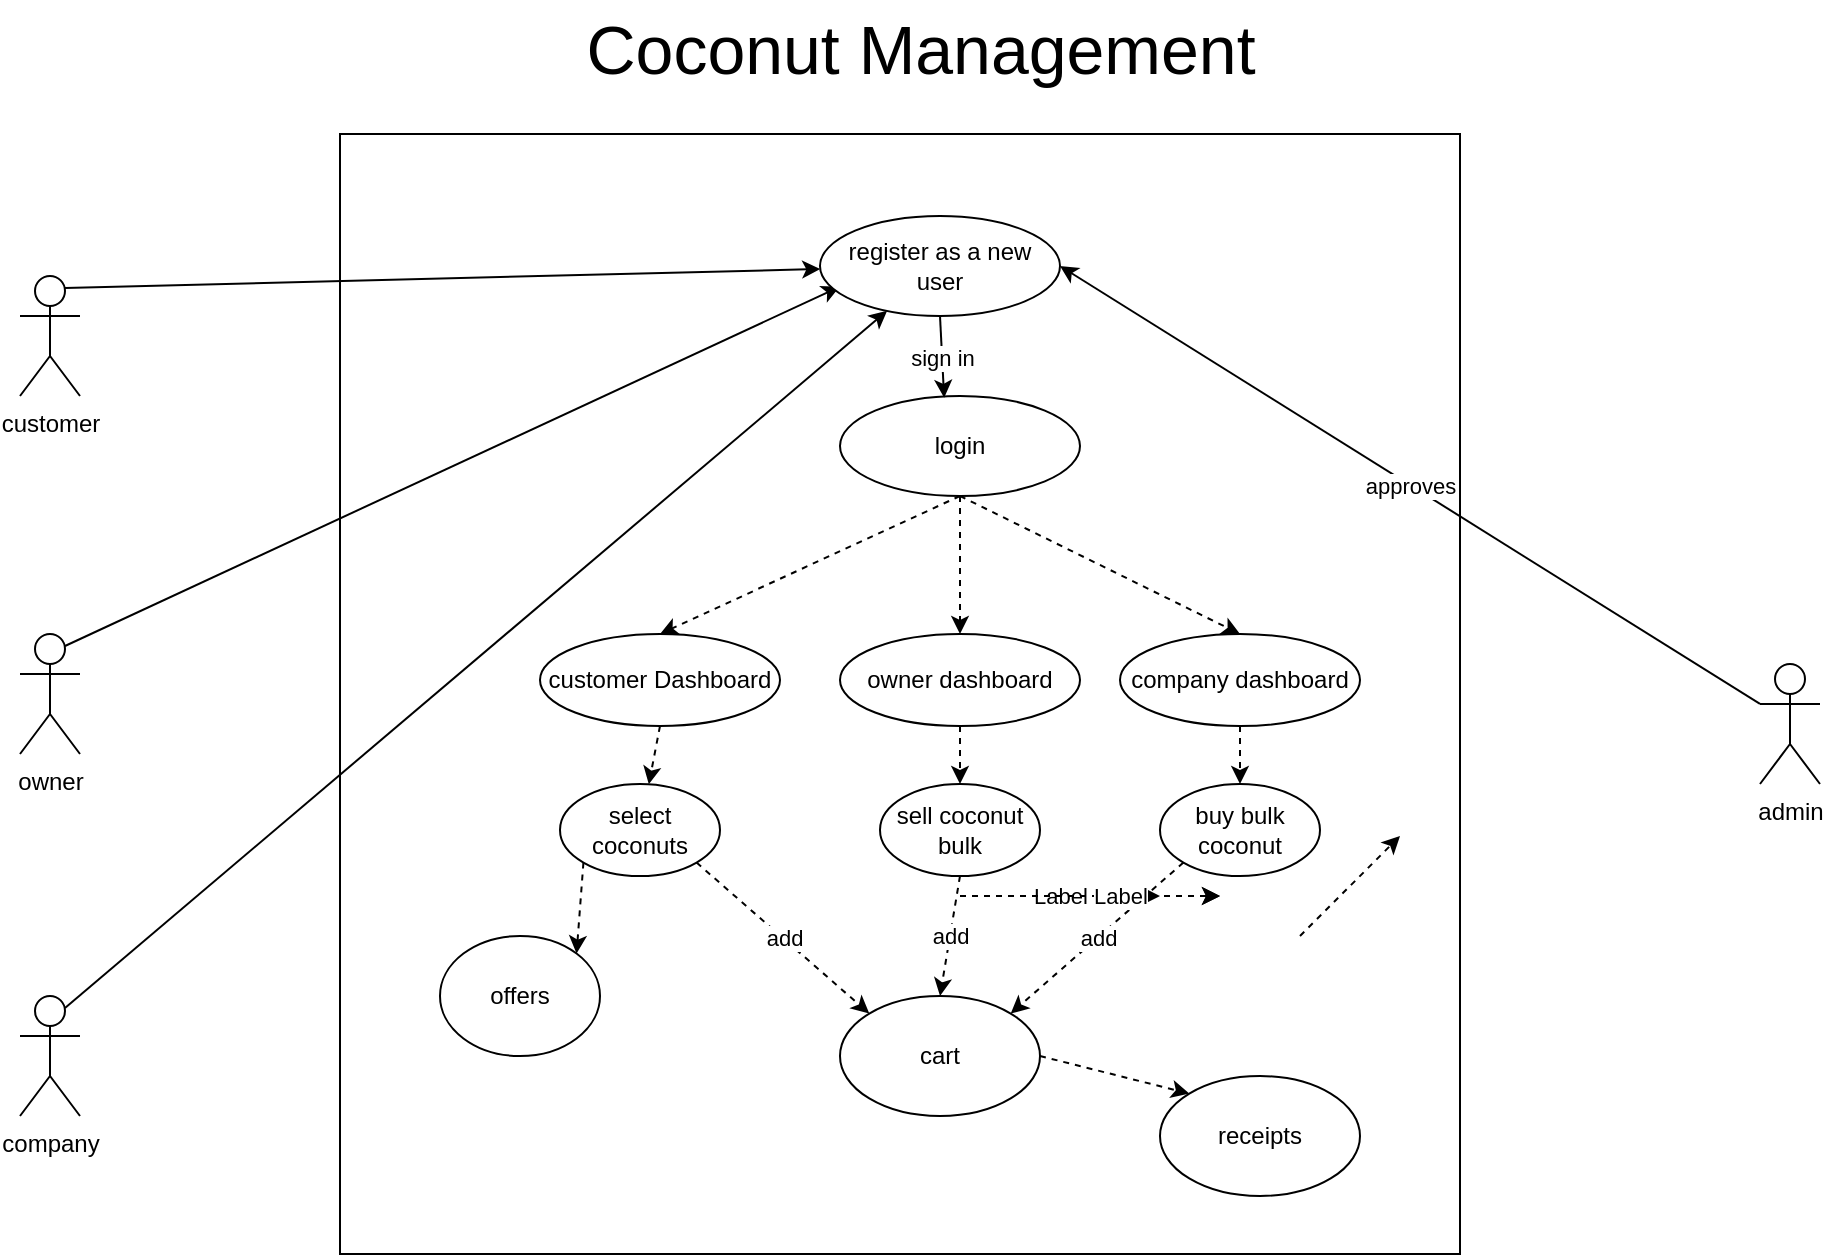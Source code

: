 <mxfile>
    <diagram id="kOEE44HT_huYnEV8wt-9" name="Page-1">
        <mxGraphModel dx="2176" dy="1310" grid="1" gridSize="10" guides="1" tooltips="1" connect="1" arrows="1" fold="1" page="1" pageScale="1" pageWidth="1169" pageHeight="827" math="0" shadow="0">
            <root>
                <mxCell id="0"/>
                <mxCell id="1" parent="0"/>
                <mxCell id="2" value="" style="whiteSpace=wrap;html=1;aspect=fixed;" vertex="1" parent="1">
                    <mxGeometry x="310" y="149" width="560" height="560" as="geometry"/>
                </mxCell>
                <mxCell id="5" value="admin" style="shape=umlActor;verticalLabelPosition=bottom;verticalAlign=top;html=1;outlineConnect=0;" vertex="1" parent="1">
                    <mxGeometry x="1020" y="414" width="30" height="60" as="geometry"/>
                </mxCell>
                <mxCell id="25" style="edgeStyle=none;html=1;exitX=0.75;exitY=0.1;exitDx=0;exitDy=0;exitPerimeter=0;" edge="1" parent="1" source="7" target="21">
                    <mxGeometry relative="1" as="geometry"/>
                </mxCell>
                <mxCell id="7" value="company" style="shape=umlActor;verticalLabelPosition=bottom;verticalAlign=top;html=1;outlineConnect=0;" vertex="1" parent="1">
                    <mxGeometry x="150" y="580" width="30" height="60" as="geometry"/>
                </mxCell>
                <mxCell id="24" style="edgeStyle=none;html=1;exitX=0.75;exitY=0.1;exitDx=0;exitDy=0;exitPerimeter=0;entryX=0.082;entryY=0.707;entryDx=0;entryDy=0;entryPerimeter=0;" edge="1" parent="1" source="8" target="21">
                    <mxGeometry relative="1" as="geometry">
                        <mxPoint x="380" y="230" as="targetPoint"/>
                    </mxGeometry>
                </mxCell>
                <mxCell id="8" value="owner" style="shape=umlActor;verticalLabelPosition=bottom;verticalAlign=top;html=1;outlineConnect=0;" vertex="1" parent="1">
                    <mxGeometry x="150" y="399" width="30" height="60" as="geometry"/>
                </mxCell>
                <mxCell id="23" style="edgeStyle=none;html=1;exitX=0.75;exitY=0.1;exitDx=0;exitDy=0;exitPerimeter=0;" edge="1" parent="1" source="9" target="21">
                    <mxGeometry relative="1" as="geometry"/>
                </mxCell>
                <mxCell id="9" value="customer" style="shape=umlActor;verticalLabelPosition=bottom;verticalAlign=top;html=1;outlineConnect=0;" vertex="1" parent="1">
                    <mxGeometry x="150" y="220" width="30" height="60" as="geometry"/>
                </mxCell>
                <mxCell id="21" value="register as a new user" style="ellipse;whiteSpace=wrap;html=1;" vertex="1" parent="1">
                    <mxGeometry x="550" y="190" width="120" height="50" as="geometry"/>
                </mxCell>
                <mxCell id="30" style="edgeStyle=none;html=1;exitX=0.5;exitY=1;exitDx=0;exitDy=0;entryX=0.5;entryY=0;entryDx=0;entryDy=0;dashed=1;" edge="1" parent="1" source="26" target="29">
                    <mxGeometry relative="1" as="geometry"/>
                </mxCell>
                <mxCell id="32" style="edgeStyle=none;html=1;exitX=0.5;exitY=1;exitDx=0;exitDy=0;entryX=0.5;entryY=0;entryDx=0;entryDy=0;dashed=1;" edge="1" parent="1" source="26" target="31">
                    <mxGeometry relative="1" as="geometry"/>
                </mxCell>
                <mxCell id="34" style="edgeStyle=none;html=1;exitX=0.5;exitY=1;exitDx=0;exitDy=0;entryX=0.5;entryY=0;entryDx=0;entryDy=0;dashed=1;" edge="1" parent="1" source="26" target="33">
                    <mxGeometry relative="1" as="geometry"/>
                </mxCell>
                <mxCell id="26" value="login" style="ellipse;whiteSpace=wrap;html=1;" vertex="1" parent="1">
                    <mxGeometry x="560" y="280" width="120" height="50" as="geometry"/>
                </mxCell>
                <mxCell id="27" value="" style="endArrow=classic;html=1;exitX=0.5;exitY=1;exitDx=0;exitDy=0;entryX=0.434;entryY=0.018;entryDx=0;entryDy=0;entryPerimeter=0;" edge="1" parent="1" source="21" target="26">
                    <mxGeometry relative="1" as="geometry">
                        <mxPoint x="510" y="280" as="sourcePoint"/>
                        <mxPoint x="610" y="280" as="targetPoint"/>
                    </mxGeometry>
                </mxCell>
                <mxCell id="28" value="sign in" style="edgeLabel;resizable=0;html=1;align=center;verticalAlign=middle;" connectable="0" vertex="1" parent="27">
                    <mxGeometry relative="1" as="geometry"/>
                </mxCell>
                <mxCell id="36" style="edgeStyle=none;html=1;exitX=0.5;exitY=1;exitDx=0;exitDy=0;dashed=1;" edge="1" parent="1" source="29" target="35">
                    <mxGeometry relative="1" as="geometry"/>
                </mxCell>
                <mxCell id="29" value="customer Dashboard" style="ellipse;whiteSpace=wrap;html=1;" vertex="1" parent="1">
                    <mxGeometry x="410" y="399" width="120" height="46" as="geometry"/>
                </mxCell>
                <mxCell id="42" style="edgeStyle=none;html=1;exitX=0.5;exitY=1;exitDx=0;exitDy=0;entryX=0.5;entryY=0;entryDx=0;entryDy=0;dashed=1;" edge="1" parent="1" source="31" target="41">
                    <mxGeometry relative="1" as="geometry"/>
                </mxCell>
                <mxCell id="31" value="owner dashboard" style="ellipse;whiteSpace=wrap;html=1;" vertex="1" parent="1">
                    <mxGeometry x="560" y="399" width="120" height="46" as="geometry"/>
                </mxCell>
                <mxCell id="44" style="edgeStyle=none;html=1;exitX=0.5;exitY=1;exitDx=0;exitDy=0;dashed=1;" edge="1" parent="1" source="33" target="43">
                    <mxGeometry relative="1" as="geometry"/>
                </mxCell>
                <mxCell id="33" value="company dashboard" style="ellipse;whiteSpace=wrap;html=1;" vertex="1" parent="1">
                    <mxGeometry x="700" y="399" width="120" height="46" as="geometry"/>
                </mxCell>
                <mxCell id="54" style="edgeStyle=none;html=1;exitX=0;exitY=1;exitDx=0;exitDy=0;entryX=1;entryY=0;entryDx=0;entryDy=0;dashed=1;" edge="1" parent="1" source="35" target="53">
                    <mxGeometry relative="1" as="geometry"/>
                </mxCell>
                <mxCell id="35" value="select coconuts" style="ellipse;whiteSpace=wrap;html=1;" vertex="1" parent="1">
                    <mxGeometry x="420" y="474" width="80" height="46" as="geometry"/>
                </mxCell>
                <mxCell id="63" style="edgeStyle=none;html=1;exitX=1;exitY=0.5;exitDx=0;exitDy=0;entryX=0;entryY=0;entryDx=0;entryDy=0;dashed=1;" edge="1" parent="1" source="38" target="55">
                    <mxGeometry relative="1" as="geometry"/>
                </mxCell>
                <mxCell id="38" value="cart" style="ellipse;whiteSpace=wrap;html=1;" vertex="1" parent="1">
                    <mxGeometry x="560" y="580" width="100" height="60" as="geometry"/>
                </mxCell>
                <mxCell id="39" value="" style="endArrow=classic;html=1;dashed=1;exitX=1;exitY=1;exitDx=0;exitDy=0;entryX=0;entryY=0;entryDx=0;entryDy=0;" edge="1" parent="1" source="35" target="38">
                    <mxGeometry relative="1" as="geometry">
                        <mxPoint x="450" y="570" as="sourcePoint"/>
                        <mxPoint x="550" y="570" as="targetPoint"/>
                    </mxGeometry>
                </mxCell>
                <mxCell id="40" value="add" style="edgeLabel;resizable=0;html=1;align=center;verticalAlign=middle;" connectable="0" vertex="1" parent="39">
                    <mxGeometry relative="1" as="geometry"/>
                </mxCell>
                <mxCell id="41" value="sell coconut bulk" style="ellipse;whiteSpace=wrap;html=1;" vertex="1" parent="1">
                    <mxGeometry x="580" y="474" width="80" height="46" as="geometry"/>
                </mxCell>
                <mxCell id="43" value="buy bulk coconut" style="ellipse;whiteSpace=wrap;html=1;" vertex="1" parent="1">
                    <mxGeometry x="720" y="474" width="80" height="46" as="geometry"/>
                </mxCell>
                <mxCell id="49" value="" style="endArrow=classic;html=1;dashed=1;exitX=0.5;exitY=1;exitDx=0;exitDy=0;entryX=0.5;entryY=0;entryDx=0;entryDy=0;" edge="1" parent="1" source="41" target="38">
                    <mxGeometry relative="1" as="geometry">
                        <mxPoint x="498.685" y="523.03" as="sourcePoint"/>
                        <mxPoint x="604.504" y="598.871" as="targetPoint"/>
                    </mxGeometry>
                </mxCell>
                <mxCell id="50" value="add" style="edgeLabel;resizable=0;html=1;align=center;verticalAlign=middle;" connectable="0" vertex="1" parent="49">
                    <mxGeometry relative="1" as="geometry"/>
                </mxCell>
                <mxCell id="51" value="" style="endArrow=classic;html=1;dashed=1;exitX=0;exitY=1;exitDx=0;exitDy=0;entryX=1;entryY=0;entryDx=0;entryDy=0;" edge="1" parent="1" source="43" target="38">
                    <mxGeometry relative="1" as="geometry">
                        <mxPoint x="508.685" y="533.03" as="sourcePoint"/>
                        <mxPoint x="614.504" y="608.871" as="targetPoint"/>
                    </mxGeometry>
                </mxCell>
                <mxCell id="52" value="add" style="edgeLabel;resizable=0;html=1;align=center;verticalAlign=middle;" connectable="0" vertex="1" parent="51">
                    <mxGeometry relative="1" as="geometry"/>
                </mxCell>
                <mxCell id="53" value="offers" style="ellipse;whiteSpace=wrap;html=1;" vertex="1" parent="1">
                    <mxGeometry x="360" y="550" width="80" height="60" as="geometry"/>
                </mxCell>
                <mxCell id="55" value="receipts" style="ellipse;whiteSpace=wrap;html=1;" vertex="1" parent="1">
                    <mxGeometry x="720" y="620" width="100" height="60" as="geometry"/>
                </mxCell>
                <mxCell id="56" value="" style="endArrow=classic;html=1;dashed=1;" edge="1" parent="1">
                    <mxGeometry relative="1" as="geometry">
                        <mxPoint x="620" y="530" as="sourcePoint"/>
                        <mxPoint x="720" y="530" as="targetPoint"/>
                    </mxGeometry>
                </mxCell>
                <mxCell id="57" value="Label" style="edgeLabel;resizable=0;html=1;align=center;verticalAlign=middle;" connectable="0" vertex="1" parent="56">
                    <mxGeometry relative="1" as="geometry"/>
                </mxCell>
                <mxCell id="59" value="" style="endArrow=classic;html=1;dashed=1;" edge="1" parent="1">
                    <mxGeometry relative="1" as="geometry">
                        <mxPoint x="650" y="530" as="sourcePoint"/>
                        <mxPoint x="750" y="530" as="targetPoint"/>
                    </mxGeometry>
                </mxCell>
                <mxCell id="60" value="Label" style="edgeLabel;resizable=0;html=1;align=center;verticalAlign=middle;" connectable="0" vertex="1" parent="59">
                    <mxGeometry relative="1" as="geometry"/>
                </mxCell>
                <mxCell id="61" value="" style="endArrow=classic;html=1;dashed=1;" edge="1" parent="1">
                    <mxGeometry relative="1" as="geometry">
                        <mxPoint x="650" y="530" as="sourcePoint"/>
                        <mxPoint x="750" y="530" as="targetPoint"/>
                    </mxGeometry>
                </mxCell>
                <mxCell id="62" value="Label" style="edgeLabel;resizable=0;html=1;align=center;verticalAlign=middle;" connectable="0" vertex="1" parent="61">
                    <mxGeometry relative="1" as="geometry"/>
                </mxCell>
                <mxCell id="64" value="" style="endArrow=classic;html=1;dashed=1;" edge="1" parent="1">
                    <mxGeometry width="50" height="50" relative="1" as="geometry">
                        <mxPoint x="790" y="550" as="sourcePoint"/>
                        <mxPoint x="840" y="500" as="targetPoint"/>
                    </mxGeometry>
                </mxCell>
                <mxCell id="67" value="" style="endArrow=classic;html=1;entryX=1;entryY=0.5;entryDx=0;entryDy=0;exitX=0;exitY=0.333;exitDx=0;exitDy=0;exitPerimeter=0;" edge="1" parent="1" source="5" target="21">
                    <mxGeometry relative="1" as="geometry">
                        <mxPoint x="690" y="530" as="sourcePoint"/>
                        <mxPoint x="790" y="530" as="targetPoint"/>
                    </mxGeometry>
                </mxCell>
                <mxCell id="68" value="approves" style="edgeLabel;resizable=0;html=1;align=center;verticalAlign=middle;" connectable="0" vertex="1" parent="67">
                    <mxGeometry relative="1" as="geometry"/>
                </mxCell>
                <mxCell id="69" value="&lt;font style=&quot;font-size: 34px;&quot;&gt;Coconut Management&lt;/font&gt;" style="text;html=1;align=center;verticalAlign=middle;resizable=0;points=[];autosize=1;strokeColor=none;fillColor=none;" vertex="1" parent="1">
                    <mxGeometry x="420" y="82" width="360" height="50" as="geometry"/>
                </mxCell>
            </root>
        </mxGraphModel>
    </diagram>
</mxfile>